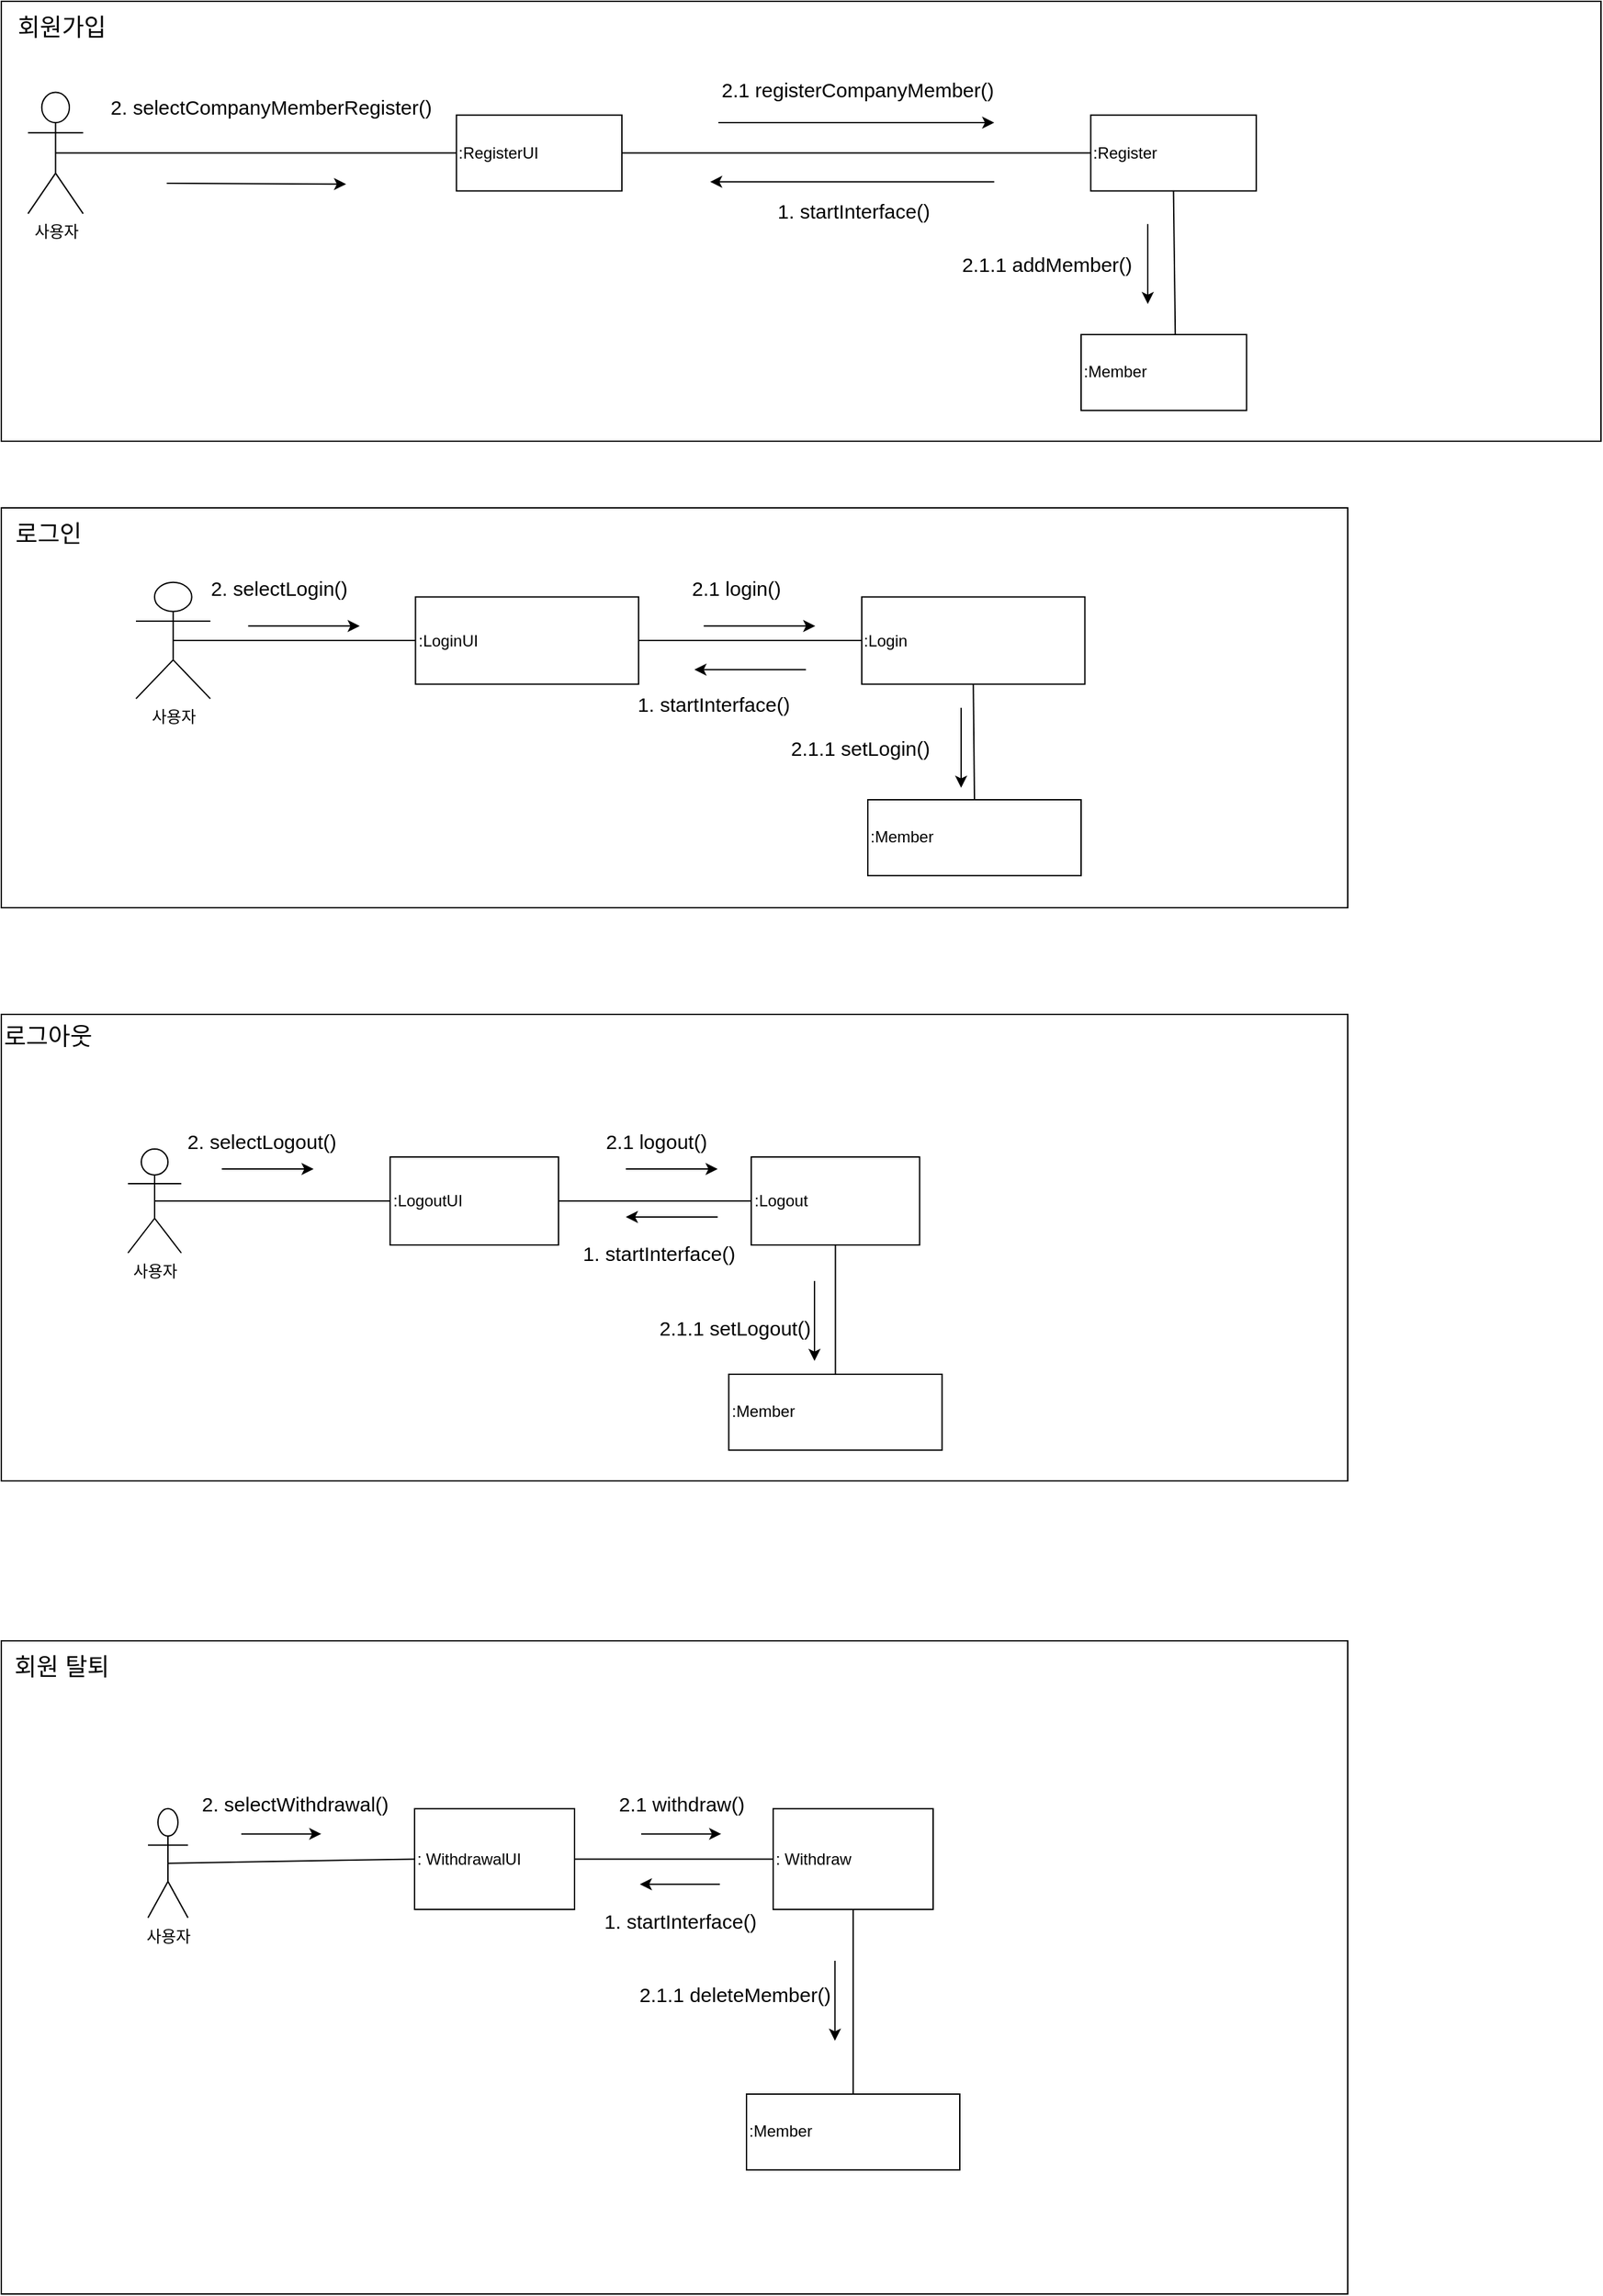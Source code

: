 <mxfile version="21.1.2" type="device">
  <diagram name="페이지-1" id="AninEFvJT3ZKiQwhQTG5">
    <mxGraphModel dx="2202" dy="4169" grid="1" gridSize="10" guides="1" tooltips="1" connect="1" arrows="1" fold="1" page="1" pageScale="1" pageWidth="827" pageHeight="1169" math="0" shadow="0">
      <root>
        <mxCell id="0" />
        <mxCell id="1" parent="0" />
        <mxCell id="2z16GnawZwJ3g6S01oZl-70" value="" style="group" parent="1" vertex="1" connectable="0">
          <mxGeometry x="70" y="-1240" width="1200" height="330" as="geometry" />
        </mxCell>
        <mxCell id="2z16GnawZwJ3g6S01oZl-43" value="" style="group;strokeColor=default;container=0;" parent="2z16GnawZwJ3g6S01oZl-70" vertex="1" connectable="0">
          <mxGeometry width="1200" height="330" as="geometry" />
        </mxCell>
        <mxCell id="2z16GnawZwJ3g6S01oZl-44" value="사용자&lt;br&gt;" style="shape=umlActor;verticalLabelPosition=bottom;verticalAlign=top;html=1;outlineConnect=0;" parent="2z16GnawZwJ3g6S01oZl-70" vertex="1">
          <mxGeometry x="20" y="68.276" width="41.379" height="91.034" as="geometry" />
        </mxCell>
        <mxCell id="2z16GnawZwJ3g6S01oZl-45" value=":RegisterUI" style="rounded=0;whiteSpace=wrap;html=1;movable=1;resizable=1;rotatable=1;deletable=1;editable=1;locked=0;connectable=1;align=left;" parent="2z16GnawZwJ3g6S01oZl-70" vertex="1">
          <mxGeometry x="341.379" y="85.345" width="124.138" height="56.897" as="geometry" />
        </mxCell>
        <mxCell id="2z16GnawZwJ3g6S01oZl-46" value=":Register" style="rounded=0;whiteSpace=wrap;html=1;movable=1;resizable=1;rotatable=1;deletable=1;editable=1;locked=0;connectable=1;align=left;" parent="2z16GnawZwJ3g6S01oZl-70" vertex="1">
          <mxGeometry x="817.241" y="85.345" width="124.138" height="56.897" as="geometry" />
        </mxCell>
        <mxCell id="2z16GnawZwJ3g6S01oZl-48" value="" style="endArrow=none;html=1;rounded=0;exitX=0.5;exitY=0.5;exitDx=0;exitDy=0;exitPerimeter=0;entryX=0;entryY=0.5;entryDx=0;entryDy=0;" parent="2z16GnawZwJ3g6S01oZl-70" source="2z16GnawZwJ3g6S01oZl-44" target="2z16GnawZwJ3g6S01oZl-45" edge="1">
          <mxGeometry width="50" height="50" relative="1" as="geometry">
            <mxPoint x="113.793" y="200.276" as="sourcePoint" />
            <mxPoint x="165.517" y="143.379" as="targetPoint" />
          </mxGeometry>
        </mxCell>
        <mxCell id="2z16GnawZwJ3g6S01oZl-49" value="" style="endArrow=none;html=1;rounded=0;exitX=1;exitY=0.5;exitDx=0;exitDy=0;entryX=0;entryY=0.5;entryDx=0;entryDy=0;" parent="2z16GnawZwJ3g6S01oZl-70" source="2z16GnawZwJ3g6S01oZl-45" target="2z16GnawZwJ3g6S01oZl-46" edge="1">
          <mxGeometry width="50" height="50" relative="1" as="geometry">
            <mxPoint x="331.034" y="261.724" as="sourcePoint" />
            <mxPoint x="382.759" y="204.828" as="targetPoint" />
          </mxGeometry>
        </mxCell>
        <mxCell id="2z16GnawZwJ3g6S01oZl-51" value="" style="endArrow=classic;html=1;rounded=0;" parent="2z16GnawZwJ3g6S01oZl-70" edge="1">
          <mxGeometry width="50" height="50" relative="1" as="geometry">
            <mxPoint x="124.138" y="136.552" as="sourcePoint" />
            <mxPoint x="258.621" y="137.121" as="targetPoint" />
          </mxGeometry>
        </mxCell>
        <mxCell id="2z16GnawZwJ3g6S01oZl-52" value="" style="endArrow=classic;html=1;rounded=0;" parent="2z16GnawZwJ3g6S01oZl-70" edge="1">
          <mxGeometry width="50" height="50" relative="1" as="geometry">
            <mxPoint x="537.931" y="91.034" as="sourcePoint" />
            <mxPoint x="744.828" y="91.034" as="targetPoint" />
          </mxGeometry>
        </mxCell>
        <mxCell id="2z16GnawZwJ3g6S01oZl-53" value="" style="endArrow=classic;html=1;rounded=0;" parent="2z16GnawZwJ3g6S01oZl-70" edge="1">
          <mxGeometry width="50" height="50" relative="1" as="geometry">
            <mxPoint x="860" y="167.07" as="sourcePoint" />
            <mxPoint x="860" y="227.07" as="targetPoint" />
          </mxGeometry>
        </mxCell>
        <mxCell id="2z16GnawZwJ3g6S01oZl-54" value="" style="endArrow=classic;html=1;rounded=0;" parent="2z16GnawZwJ3g6S01oZl-70" edge="1">
          <mxGeometry width="50" height="50" relative="1" as="geometry">
            <mxPoint x="744.828" y="135.414" as="sourcePoint" />
            <mxPoint x="531.724" y="135.414" as="targetPoint" />
          </mxGeometry>
        </mxCell>
        <mxCell id="2z16GnawZwJ3g6S01oZl-55" value="&lt;font style=&quot;font-size: 15px;&quot;&gt;1. startInterface()&lt;/font&gt;" style="text;html=1;align=center;verticalAlign=middle;resizable=0;points=[];autosize=1;strokeColor=none;fillColor=none;" parent="2z16GnawZwJ3g6S01oZl-70" vertex="1">
          <mxGeometry x="568.966" y="142.241" width="140" height="30" as="geometry" />
        </mxCell>
        <mxCell id="2z16GnawZwJ3g6S01oZl-56" value="&lt;font style=&quot;font-size: 15px;&quot;&gt;2. selectCompanyMemberRegister()&lt;/font&gt;" style="text;html=1;align=center;verticalAlign=middle;resizable=0;points=[];autosize=1;strokeColor=none;fillColor=none;" parent="2z16GnawZwJ3g6S01oZl-70" vertex="1">
          <mxGeometry x="72.414" y="64.14" width="260" height="30" as="geometry" />
        </mxCell>
        <mxCell id="2z16GnawZwJ3g6S01oZl-57" value="&lt;font style=&quot;font-size: 15px;&quot;&gt;2.1 registerCompanyMember()&lt;/font&gt;" style="text;html=1;align=center;verticalAlign=middle;resizable=0;points=[];autosize=1;strokeColor=none;fillColor=none;" parent="2z16GnawZwJ3g6S01oZl-70" vertex="1">
          <mxGeometry x="526.996" y="51" width="230" height="30" as="geometry" />
        </mxCell>
        <mxCell id="2z16GnawZwJ3g6S01oZl-61" value=":Member" style="rounded=0;whiteSpace=wrap;html=1;movable=1;resizable=1;rotatable=1;deletable=1;editable=1;locked=0;connectable=1;align=left;" parent="2z16GnawZwJ3g6S01oZl-70" vertex="1">
          <mxGeometry x="809.999" y="250.003" width="124.138" height="56.897" as="geometry" />
        </mxCell>
        <mxCell id="2z16GnawZwJ3g6S01oZl-62" value="" style="endArrow=none;html=1;rounded=0;entryX=0.5;entryY=1;entryDx=0;entryDy=0;exitX=0.569;exitY=-0.005;exitDx=0;exitDy=0;exitPerimeter=0;" parent="2z16GnawZwJ3g6S01oZl-70" source="2z16GnawZwJ3g6S01oZl-61" target="2z16GnawZwJ3g6S01oZl-46" edge="1">
          <mxGeometry width="50" height="50" relative="1" as="geometry">
            <mxPoint x="786.207" y="284.483" as="sourcePoint" />
            <mxPoint x="889.655" y="153.621" as="targetPoint" />
          </mxGeometry>
        </mxCell>
        <mxCell id="2z16GnawZwJ3g6S01oZl-63" value="&lt;font style=&quot;font-size: 15px;&quot;&gt;2.1.1 addMember()&lt;/font&gt;" style="text;html=1;align=center;verticalAlign=middle;resizable=0;points=[];autosize=1;strokeColor=none;fillColor=none;" parent="2z16GnawZwJ3g6S01oZl-70" vertex="1">
          <mxGeometry x="708.964" y="182.069" width="150" height="30" as="geometry" />
        </mxCell>
        <mxCell id="CvlLujGHtmnseyJ1YzDa-1" value="&lt;font style=&quot;font-size: 18px;&quot;&gt;회원가입&lt;/font&gt;" style="text;html=1;align=center;verticalAlign=middle;resizable=0;points=[];autosize=1;strokeColor=none;fillColor=none;" vertex="1" parent="2z16GnawZwJ3g6S01oZl-70">
          <mxGeometry x="-2.665e-15" width="90" height="40" as="geometry" />
        </mxCell>
        <mxCell id="CvlLujGHtmnseyJ1YzDa-3" value="" style="rounded=0;whiteSpace=wrap;html=1;fillColor=none;" vertex="1" parent="1">
          <mxGeometry x="70" y="-860" width="1010" height="300" as="geometry" />
        </mxCell>
        <mxCell id="2z16GnawZwJ3g6S01oZl-37" value="" style="group;strokeColor=none;" parent="1" vertex="1" connectable="0">
          <mxGeometry x="157.533" y="-815" width="834.933" height="150" as="geometry" />
        </mxCell>
        <mxCell id="GkUKL7oNnA0jOqPk9D3w-5" value="사용자" style="shape=umlActor;verticalLabelPosition=bottom;verticalAlign=top;html=1;outlineConnect=0;" parent="2z16GnawZwJ3g6S01oZl-37" vertex="1">
          <mxGeometry x="13.467" y="10.909" width="55.79" height="87.273" as="geometry" />
        </mxCell>
        <mxCell id="GkUKL7oNnA0jOqPk9D3w-23" value=":LoginUI" style="rounded=0;whiteSpace=wrap;html=1;align=left;" parent="2z16GnawZwJ3g6S01oZl-37" vertex="1">
          <mxGeometry x="223.162" y="21.818" width="167.371" height="65.455" as="geometry" />
        </mxCell>
        <mxCell id="GkUKL7oNnA0jOqPk9D3w-24" value=":Login" style="rounded=0;whiteSpace=wrap;html=1;align=left;" parent="2z16GnawZwJ3g6S01oZl-37" vertex="1">
          <mxGeometry x="557.905" y="21.818" width="167.371" height="65.455" as="geometry" />
        </mxCell>
        <mxCell id="n26gRQSFjIvoSWG-YcQ6-8" value="" style="endArrow=none;html=1;rounded=0;exitX=0.5;exitY=0.5;exitDx=0;exitDy=0;exitPerimeter=0;" parent="2z16GnawZwJ3g6S01oZl-37" source="GkUKL7oNnA0jOqPk9D3w-5" target="GkUKL7oNnA0jOqPk9D3w-23" edge="1">
          <mxGeometry width="50" height="50" relative="1" as="geometry">
            <mxPoint x="83.686" y="229.091" as="sourcePoint" />
            <mxPoint x="153.424" y="174.545" as="targetPoint" />
          </mxGeometry>
        </mxCell>
        <mxCell id="n26gRQSFjIvoSWG-YcQ6-9" value="" style="endArrow=none;html=1;rounded=0;exitX=1;exitY=0.5;exitDx=0;exitDy=0;entryX=0;entryY=0.5;entryDx=0;entryDy=0;" parent="2z16GnawZwJ3g6S01oZl-37" source="GkUKL7oNnA0jOqPk9D3w-23" target="GkUKL7oNnA0jOqPk9D3w-24" edge="1">
          <mxGeometry width="50" height="50" relative="1" as="geometry">
            <mxPoint x="432.376" y="109.091" as="sourcePoint" />
            <mxPoint x="502.114" y="54.545" as="targetPoint" />
          </mxGeometry>
        </mxCell>
        <mxCell id="n26gRQSFjIvoSWG-YcQ6-20" value="" style="endArrow=classic;html=1;rounded=0;" parent="2z16GnawZwJ3g6S01oZl-37" edge="1">
          <mxGeometry width="50" height="50" relative="1" as="geometry">
            <mxPoint x="97.633" y="43.636" as="sourcePoint" />
            <mxPoint x="181.319" y="43.636" as="targetPoint" />
          </mxGeometry>
        </mxCell>
        <mxCell id="n26gRQSFjIvoSWG-YcQ6-21" value="" style="endArrow=classic;html=1;rounded=0;" parent="2z16GnawZwJ3g6S01oZl-37" edge="1">
          <mxGeometry width="50" height="50" relative="1" as="geometry">
            <mxPoint x="439.35" y="43.636" as="sourcePoint" />
            <mxPoint x="523.036" y="43.636" as="targetPoint" />
          </mxGeometry>
        </mxCell>
        <mxCell id="2z16GnawZwJ3g6S01oZl-7" value="&lt;font style=&quot;font-size: 15px;&quot;&gt;2. selectLogin()&lt;/font&gt;" style="text;html=1;align=center;verticalAlign=middle;resizable=0;points=[];autosize=1;strokeColor=none;fillColor=none;" parent="2z16GnawZwJ3g6S01oZl-37" vertex="1">
          <mxGeometry x="55.79" width="130" height="30" as="geometry" />
        </mxCell>
        <mxCell id="2z16GnawZwJ3g6S01oZl-8" value="&lt;font style=&quot;font-size: 15px;&quot;&gt;1. startInterface()&lt;/font&gt;" style="text;html=1;align=center;verticalAlign=middle;resizable=0;points=[];autosize=1;strokeColor=none;fillColor=none;" parent="2z16GnawZwJ3g6S01oZl-37" vertex="1">
          <mxGeometry x="376.586" y="87.273" width="140" height="30" as="geometry" />
        </mxCell>
        <mxCell id="2z16GnawZwJ3g6S01oZl-9" value="" style="endArrow=classic;html=1;rounded=0;" parent="2z16GnawZwJ3g6S01oZl-37" edge="1">
          <mxGeometry width="50" height="50" relative="1" as="geometry">
            <mxPoint x="516.062" y="76.364" as="sourcePoint" />
            <mxPoint x="432.376" y="76.364" as="targetPoint" />
          </mxGeometry>
        </mxCell>
        <mxCell id="2z16GnawZwJ3g6S01oZl-10" value="&lt;font style=&quot;font-size: 15px;&quot;&gt;2.1 login()&lt;/font&gt;" style="text;html=1;align=center;verticalAlign=middle;resizable=0;points=[];autosize=1;strokeColor=none;fillColor=none;" parent="2z16GnawZwJ3g6S01oZl-37" vertex="1">
          <mxGeometry x="418.429" width="90" height="30" as="geometry" />
        </mxCell>
        <mxCell id="CvlLujGHtmnseyJ1YzDa-23" value="" style="endArrow=classic;html=1;rounded=0;" edge="1" parent="2z16GnawZwJ3g6S01oZl-37">
          <mxGeometry width="50" height="50" relative="1" as="geometry">
            <mxPoint x="632.467" y="105" as="sourcePoint" />
            <mxPoint x="632.467" y="165" as="targetPoint" />
          </mxGeometry>
        </mxCell>
        <mxCell id="CvlLujGHtmnseyJ1YzDa-5" value="&lt;span style=&quot;font-size: 18px;&quot;&gt;로그인&lt;/span&gt;" style="text;html=1;align=center;verticalAlign=middle;resizable=0;points=[];autosize=1;strokeColor=none;fillColor=none;" vertex="1" parent="1">
          <mxGeometry x="70" y="-860" width="70" height="40" as="geometry" />
        </mxCell>
        <mxCell id="CvlLujGHtmnseyJ1YzDa-14" value=":Member" style="rounded=0;whiteSpace=wrap;html=1;movable=1;resizable=1;rotatable=1;deletable=1;editable=1;locked=0;connectable=1;align=left;" vertex="1" parent="1">
          <mxGeometry x="720" y="-641" width="160" height="56.9" as="geometry" />
        </mxCell>
        <mxCell id="CvlLujGHtmnseyJ1YzDa-10" value="" style="rounded=0;whiteSpace=wrap;html=1;fillColor=none;" vertex="1" parent="1">
          <mxGeometry x="70" y="-480" width="1010" height="350" as="geometry" />
        </mxCell>
        <mxCell id="2z16GnawZwJ3g6S01oZl-38" value="" style="group;strokeColor=none;" parent="1" vertex="1" connectable="0">
          <mxGeometry x="155" y="-400" width="620" height="120" as="geometry" />
        </mxCell>
        <mxCell id="Uw-pVoqwRQZvUnRisrzm-1" value="사용자" style="shape=umlActor;verticalLabelPosition=bottom;verticalAlign=top;html=1;outlineConnect=0;" parent="2z16GnawZwJ3g6S01oZl-38" vertex="1">
          <mxGeometry x="10" y="21" width="40" height="78" as="geometry" />
        </mxCell>
        <mxCell id="Uw-pVoqwRQZvUnRisrzm-2" value=":LogoutUI" style="rounded=0;whiteSpace=wrap;html=1;align=left;" parent="2z16GnawZwJ3g6S01oZl-38" vertex="1">
          <mxGeometry x="206.667" y="27" width="126.296" height="66" as="geometry" />
        </mxCell>
        <mxCell id="Uw-pVoqwRQZvUnRisrzm-3" value=":Logout" style="rounded=0;whiteSpace=wrap;html=1;align=left;" parent="2z16GnawZwJ3g6S01oZl-38" vertex="1">
          <mxGeometry x="477.554" y="27" width="126.296" height="66" as="geometry" />
        </mxCell>
        <mxCell id="n26gRQSFjIvoSWG-YcQ6-12" value="" style="endArrow=none;html=1;rounded=0;exitX=0.5;exitY=0.5;exitDx=0;exitDy=0;exitPerimeter=0;" parent="2z16GnawZwJ3g6S01oZl-38" source="Uw-pVoqwRQZvUnRisrzm-1" target="Uw-pVoqwRQZvUnRisrzm-2" edge="1">
          <mxGeometry width="50" height="50" relative="1" as="geometry">
            <mxPoint x="413.333" y="216" as="sourcePoint" />
            <mxPoint x="470.741" y="156" as="targetPoint" />
          </mxGeometry>
        </mxCell>
        <mxCell id="n26gRQSFjIvoSWG-YcQ6-13" value="" style="endArrow=none;html=1;rounded=0;exitX=1;exitY=0.5;exitDx=0;exitDy=0;" parent="2z16GnawZwJ3g6S01oZl-38" source="Uw-pVoqwRQZvUnRisrzm-2" target="Uw-pVoqwRQZvUnRisrzm-3" edge="1">
          <mxGeometry width="50" height="50" relative="1" as="geometry">
            <mxPoint x="413.333" y="216" as="sourcePoint" />
            <mxPoint x="470.741" y="156" as="targetPoint" />
          </mxGeometry>
        </mxCell>
        <mxCell id="n26gRQSFjIvoSWG-YcQ6-22" value="" style="endArrow=classic;html=1;rounded=0;" parent="2z16GnawZwJ3g6S01oZl-38" edge="1">
          <mxGeometry width="50" height="50" relative="1" as="geometry">
            <mxPoint x="80.37" y="36" as="sourcePoint" />
            <mxPoint x="149.259" y="36" as="targetPoint" />
          </mxGeometry>
        </mxCell>
        <mxCell id="n26gRQSFjIvoSWG-YcQ6-23" value="" style="endArrow=classic;html=1;rounded=0;" parent="2z16GnawZwJ3g6S01oZl-38" edge="1">
          <mxGeometry width="50" height="50" relative="1" as="geometry">
            <mxPoint x="383.481" y="36" as="sourcePoint" />
            <mxPoint x="452.37" y="36" as="targetPoint" />
          </mxGeometry>
        </mxCell>
        <mxCell id="2z16GnawZwJ3g6S01oZl-13" value="&lt;font style=&quot;font-size: 15px;&quot;&gt;1. startInterface()&lt;/font&gt;" style="text;html=1;align=center;verticalAlign=middle;resizable=0;points=[];autosize=1;strokeColor=none;fillColor=none;" parent="2z16GnawZwJ3g6S01oZl-38" vertex="1">
          <mxGeometry x="337.556" y="84" width="140" height="30" as="geometry" />
        </mxCell>
        <mxCell id="2z16GnawZwJ3g6S01oZl-14" value="" style="endArrow=classic;html=1;rounded=0;" parent="2z16GnawZwJ3g6S01oZl-38" edge="1">
          <mxGeometry width="50" height="50" relative="1" as="geometry">
            <mxPoint x="452.37" y="72.0" as="sourcePoint" />
            <mxPoint x="383.481" y="72.0" as="targetPoint" />
          </mxGeometry>
        </mxCell>
        <mxCell id="2z16GnawZwJ3g6S01oZl-15" value="&lt;font style=&quot;font-size: 15px;&quot;&gt;2. selectLogout()&lt;/font&gt;" style="text;html=1;align=center;verticalAlign=middle;resizable=0;points=[];autosize=1;strokeColor=none;fillColor=none;" parent="2z16GnawZwJ3g6S01oZl-38" vertex="1">
          <mxGeometry x="40.185" width="140" height="30" as="geometry" />
        </mxCell>
        <mxCell id="2z16GnawZwJ3g6S01oZl-16" value="&lt;font style=&quot;font-size: 15px;&quot;&gt;2.1 logout()&lt;/font&gt;" style="text;html=1;align=center;verticalAlign=middle;resizable=0;points=[];autosize=1;strokeColor=none;fillColor=none;" parent="2z16GnawZwJ3g6S01oZl-38" vertex="1">
          <mxGeometry x="355.926" width="100" height="30" as="geometry" />
        </mxCell>
        <mxCell id="CvlLujGHtmnseyJ1YzDa-12" value="&lt;div style=&quot;text-align: center;&quot;&gt;&lt;span style=&quot;background-color: initial; font-size: 18px;&quot;&gt;로그아웃&lt;/span&gt;&lt;/div&gt;" style="text;whiteSpace=wrap;html=1;" vertex="1" parent="1">
          <mxGeometry x="70" y="-480" width="80" height="40" as="geometry" />
        </mxCell>
        <mxCell id="CvlLujGHtmnseyJ1YzDa-6" value="" style="rounded=0;whiteSpace=wrap;html=1;fillColor=none;" vertex="1" parent="1">
          <mxGeometry x="70" y="-10" width="1010" height="490" as="geometry" />
        </mxCell>
        <mxCell id="2z16GnawZwJ3g6S01oZl-39" value="" style="group;strokeColor=none;" parent="1" vertex="1" connectable="0">
          <mxGeometry x="170" y="97.037" width="610" height="125.926" as="geometry" />
        </mxCell>
        <mxCell id="GkUKL7oNnA0jOqPk9D3w-11" value="사용자" style="shape=umlActor;verticalLabelPosition=bottom;verticalAlign=top;html=1;outlineConnect=0;" parent="2z16GnawZwJ3g6S01oZl-39" vertex="1">
          <mxGeometry x="10" y="18.889" width="30" height="81.852" as="geometry" />
        </mxCell>
        <mxCell id="GkUKL7oNnA0jOqPk9D3w-27" value=":&amp;nbsp;WithdrawalUI" style="rounded=0;whiteSpace=wrap;html=1;align=left;" parent="2z16GnawZwJ3g6S01oZl-39" vertex="1">
          <mxGeometry x="210" y="18.889" width="120" height="75.556" as="geometry" />
        </mxCell>
        <mxCell id="GkUKL7oNnA0jOqPk9D3w-28" value=":&amp;nbsp;Withdraw" style="rounded=0;whiteSpace=wrap;html=1;align=left;" parent="2z16GnawZwJ3g6S01oZl-39" vertex="1">
          <mxGeometry x="479" y="18.889" width="120" height="75.556" as="geometry" />
        </mxCell>
        <mxCell id="n26gRQSFjIvoSWG-YcQ6-16" value="" style="endArrow=none;html=1;rounded=0;exitX=0.5;exitY=0.5;exitDx=0;exitDy=0;exitPerimeter=0;entryX=0;entryY=0.5;entryDx=0;entryDy=0;" parent="2z16GnawZwJ3g6S01oZl-39" source="GkUKL7oNnA0jOqPk9D3w-11" target="GkUKL7oNnA0jOqPk9D3w-27" edge="1">
          <mxGeometry width="50" height="50" relative="1" as="geometry">
            <mxPoint x="280" y="113.333" as="sourcePoint" />
            <mxPoint x="330" y="50.37" as="targetPoint" />
          </mxGeometry>
        </mxCell>
        <mxCell id="n26gRQSFjIvoSWG-YcQ6-17" value="" style="endArrow=none;html=1;rounded=0;exitX=0;exitY=0.5;exitDx=0;exitDy=0;entryX=1;entryY=0.5;entryDx=0;entryDy=0;" parent="2z16GnawZwJ3g6S01oZl-39" source="GkUKL7oNnA0jOqPk9D3w-28" target="GkUKL7oNnA0jOqPk9D3w-27" edge="1">
          <mxGeometry width="50" height="50" relative="1" as="geometry">
            <mxPoint x="280" y="113.333" as="sourcePoint" />
            <mxPoint x="330" y="50.37" as="targetPoint" />
          </mxGeometry>
        </mxCell>
        <mxCell id="n26gRQSFjIvoSWG-YcQ6-24" value="" style="endArrow=classic;html=1;rounded=0;" parent="2z16GnawZwJ3g6S01oZl-39" edge="1">
          <mxGeometry width="50" height="50" relative="1" as="geometry">
            <mxPoint x="80" y="37.778" as="sourcePoint" />
            <mxPoint x="140" y="37.778" as="targetPoint" />
          </mxGeometry>
        </mxCell>
        <mxCell id="n26gRQSFjIvoSWG-YcQ6-25" value="" style="endArrow=classic;html=1;rounded=0;" parent="2z16GnawZwJ3g6S01oZl-39" edge="1">
          <mxGeometry width="50" height="50" relative="1" as="geometry">
            <mxPoint x="380" y="37.778" as="sourcePoint" />
            <mxPoint x="440" y="37.778" as="targetPoint" />
          </mxGeometry>
        </mxCell>
        <mxCell id="2z16GnawZwJ3g6S01oZl-21" value="&lt;font style=&quot;font-size: 15px;&quot;&gt;1. startInterface()&lt;/font&gt;" style="text;html=1;align=center;verticalAlign=middle;resizable=0;points=[];autosize=1;strokeColor=none;fillColor=none;" parent="2z16GnawZwJ3g6S01oZl-39" vertex="1">
          <mxGeometry x="339" y="88.148" width="140" height="30" as="geometry" />
        </mxCell>
        <mxCell id="2z16GnawZwJ3g6S01oZl-22" value="" style="endArrow=classic;html=1;rounded=0;" parent="2z16GnawZwJ3g6S01oZl-39" edge="1">
          <mxGeometry width="50" height="50" relative="1" as="geometry">
            <mxPoint x="439" y="75.556" as="sourcePoint" />
            <mxPoint x="379" y="75.556" as="targetPoint" />
          </mxGeometry>
        </mxCell>
        <mxCell id="2z16GnawZwJ3g6S01oZl-23" value="&lt;font style=&quot;font-size: 15px;&quot;&gt;2. selectWithdrawal()&lt;/font&gt;" style="text;html=1;align=center;verticalAlign=middle;resizable=0;points=[];autosize=1;strokeColor=none;fillColor=none;" parent="2z16GnawZwJ3g6S01oZl-39" vertex="1">
          <mxGeometry x="40" width="160" height="30" as="geometry" />
        </mxCell>
        <mxCell id="2z16GnawZwJ3g6S01oZl-24" value="&lt;font style=&quot;font-size: 15px;&quot;&gt;2.1 withdraw()&lt;/font&gt;" style="text;html=1;align=center;verticalAlign=middle;resizable=0;points=[];autosize=1;strokeColor=none;fillColor=none;" parent="2z16GnawZwJ3g6S01oZl-39" vertex="1">
          <mxGeometry x="350" width="120" height="30" as="geometry" />
        </mxCell>
        <mxCell id="CvlLujGHtmnseyJ1YzDa-9" value="&lt;span style=&quot;font-size: 18px;&quot;&gt;회원 탈퇴&lt;/span&gt;" style="text;html=1;align=center;verticalAlign=middle;resizable=0;points=[];autosize=1;strokeColor=none;fillColor=none;" vertex="1" parent="1">
          <mxGeometry x="70" y="-10" width="90" height="40" as="geometry" />
        </mxCell>
        <mxCell id="CvlLujGHtmnseyJ1YzDa-15" value=":Member" style="rounded=0;whiteSpace=wrap;html=1;movable=1;resizable=1;rotatable=1;deletable=1;editable=1;locked=0;connectable=1;align=left;" vertex="1" parent="1">
          <mxGeometry x="615.7" y="-210" width="160" height="56.9" as="geometry" />
        </mxCell>
        <mxCell id="CvlLujGHtmnseyJ1YzDa-16" value=":Member" style="rounded=0;whiteSpace=wrap;html=1;movable=1;resizable=1;rotatable=1;deletable=1;editable=1;locked=0;connectable=1;align=left;" vertex="1" parent="1">
          <mxGeometry x="629" y="330" width="160" height="56.9" as="geometry" />
        </mxCell>
        <mxCell id="CvlLujGHtmnseyJ1YzDa-18" value="" style="endArrow=none;html=1;rounded=0;exitX=0.5;exitY=0;exitDx=0;exitDy=0;entryX=0.5;entryY=1;entryDx=0;entryDy=0;" edge="1" parent="1" source="CvlLujGHtmnseyJ1YzDa-14" target="GkUKL7oNnA0jOqPk9D3w-24">
          <mxGeometry width="50" height="50" relative="1" as="geometry">
            <mxPoint x="1230" y="-630" as="sourcePoint" />
            <mxPoint x="1280" y="-680" as="targetPoint" />
          </mxGeometry>
        </mxCell>
        <mxCell id="CvlLujGHtmnseyJ1YzDa-19" value="" style="endArrow=none;html=1;rounded=0;exitX=0.5;exitY=0;exitDx=0;exitDy=0;entryX=0.5;entryY=1;entryDx=0;entryDy=0;" edge="1" parent="1" source="CvlLujGHtmnseyJ1YzDa-15" target="Uw-pVoqwRQZvUnRisrzm-3">
          <mxGeometry width="50" height="50" relative="1" as="geometry">
            <mxPoint x="1231" y="-173" as="sourcePoint" />
            <mxPoint x="1230" y="-260" as="targetPoint" />
          </mxGeometry>
        </mxCell>
        <mxCell id="CvlLujGHtmnseyJ1YzDa-20" value="" style="endArrow=none;html=1;rounded=0;entryX=0.5;entryY=0;entryDx=0;entryDy=0;exitX=0.5;exitY=1;exitDx=0;exitDy=0;" edge="1" parent="1" source="GkUKL7oNnA0jOqPk9D3w-28" target="CvlLujGHtmnseyJ1YzDa-16">
          <mxGeometry width="50" height="50" relative="1" as="geometry">
            <mxPoint x="760" y="740" as="sourcePoint" />
            <mxPoint x="810" y="690" as="targetPoint" />
          </mxGeometry>
        </mxCell>
        <mxCell id="CvlLujGHtmnseyJ1YzDa-24" value="" style="endArrow=classic;html=1;rounded=0;" edge="1" parent="1">
          <mxGeometry width="50" height="50" relative="1" as="geometry">
            <mxPoint x="680" y="-280" as="sourcePoint" />
            <mxPoint x="680" y="-220" as="targetPoint" />
          </mxGeometry>
        </mxCell>
        <mxCell id="CvlLujGHtmnseyJ1YzDa-26" value="&lt;font style=&quot;font-size: 15px;&quot;&gt;2.1.1 setLogin()&lt;/font&gt;" style="text;html=1;align=center;verticalAlign=middle;resizable=0;points=[];autosize=1;strokeColor=none;fillColor=none;" vertex="1" parent="1">
          <mxGeometry x="649.004" y="-695.001" width="130" height="30" as="geometry" />
        </mxCell>
        <mxCell id="CvlLujGHtmnseyJ1YzDa-27" value="&lt;font style=&quot;font-size: 15px;&quot;&gt;2.1.1 setLogout()&lt;/font&gt;" style="text;html=1;align=center;verticalAlign=middle;resizable=0;points=[];autosize=1;strokeColor=none;fillColor=none;" vertex="1" parent="1">
          <mxGeometry x="550.004" y="-260.001" width="140" height="30" as="geometry" />
        </mxCell>
        <mxCell id="CvlLujGHtmnseyJ1YzDa-28" value="&lt;font style=&quot;font-size: 15px;&quot;&gt;2.1.1 deleteMember()&lt;/font&gt;" style="text;html=1;align=center;verticalAlign=middle;resizable=0;points=[];autosize=1;strokeColor=none;fillColor=none;" vertex="1" parent="1">
          <mxGeometry x="535.004" y="239.999" width="170" height="30" as="geometry" />
        </mxCell>
        <mxCell id="CvlLujGHtmnseyJ1YzDa-29" value="" style="endArrow=classic;html=1;rounded=0;" edge="1" parent="1">
          <mxGeometry width="50" height="50" relative="1" as="geometry">
            <mxPoint x="695.33" y="230" as="sourcePoint" />
            <mxPoint x="695.33" y="290" as="targetPoint" />
          </mxGeometry>
        </mxCell>
      </root>
    </mxGraphModel>
  </diagram>
</mxfile>

